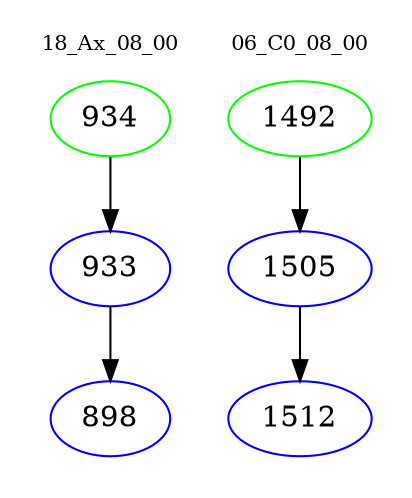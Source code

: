 digraph{
subgraph cluster_0 {
color = white
label = "18_Ax_08_00";
fontsize=10;
T0_934 [label="934", color="green"]
T0_934 -> T0_933 [color="black"]
T0_933 [label="933", color="blue"]
T0_933 -> T0_898 [color="black"]
T0_898 [label="898", color="blue"]
}
subgraph cluster_1 {
color = white
label = "06_C0_08_00";
fontsize=10;
T1_1492 [label="1492", color="green"]
T1_1492 -> T1_1505 [color="black"]
T1_1505 [label="1505", color="blue"]
T1_1505 -> T1_1512 [color="black"]
T1_1512 [label="1512", color="blue"]
}
}
